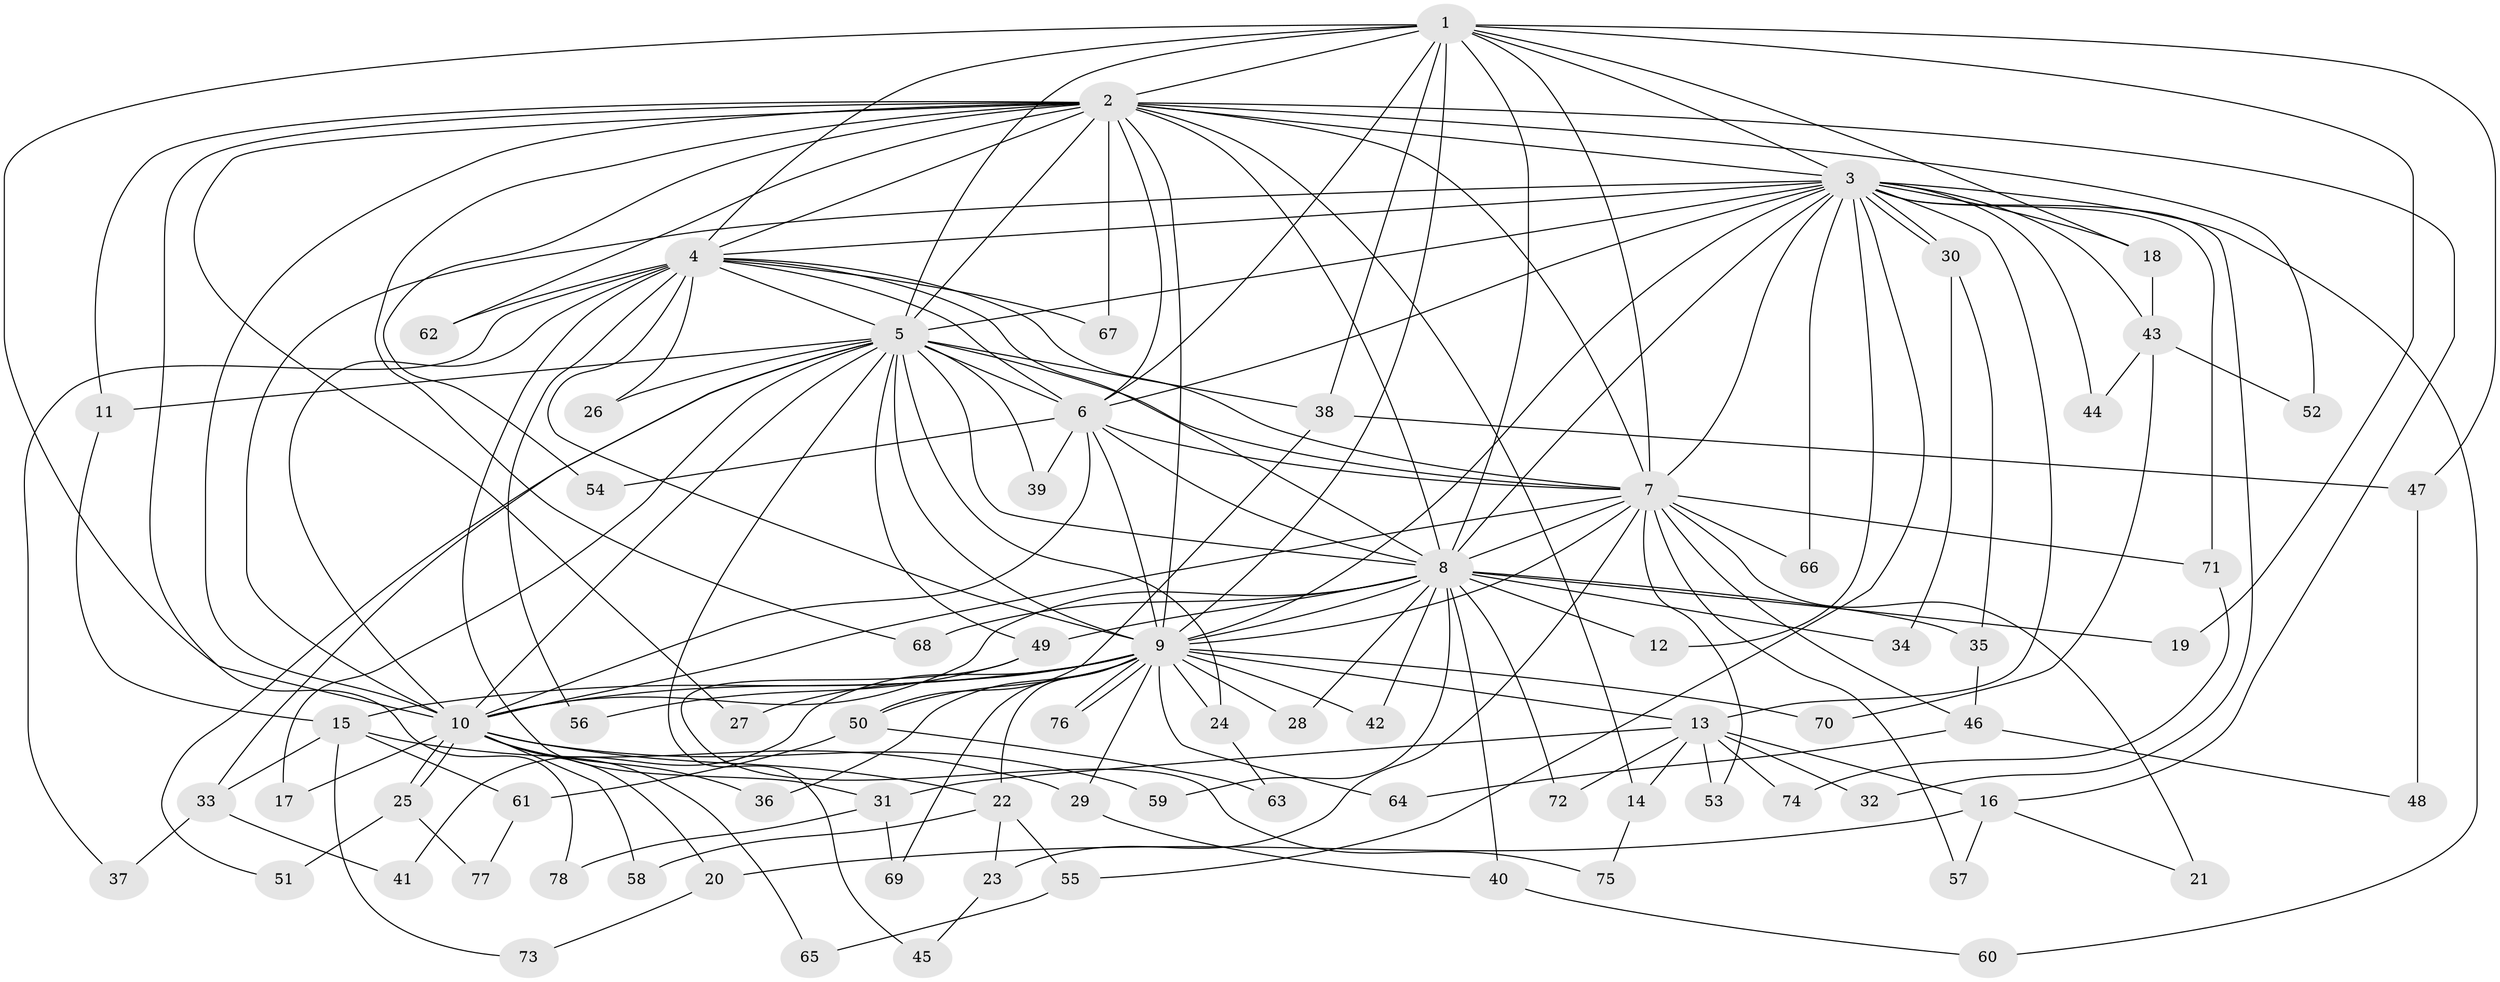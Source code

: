 // Generated by graph-tools (version 1.1) at 2025/25/03/09/25 03:25:41]
// undirected, 78 vertices, 181 edges
graph export_dot {
graph [start="1"]
  node [color=gray90,style=filled];
  1;
  2;
  3;
  4;
  5;
  6;
  7;
  8;
  9;
  10;
  11;
  12;
  13;
  14;
  15;
  16;
  17;
  18;
  19;
  20;
  21;
  22;
  23;
  24;
  25;
  26;
  27;
  28;
  29;
  30;
  31;
  32;
  33;
  34;
  35;
  36;
  37;
  38;
  39;
  40;
  41;
  42;
  43;
  44;
  45;
  46;
  47;
  48;
  49;
  50;
  51;
  52;
  53;
  54;
  55;
  56;
  57;
  58;
  59;
  60;
  61;
  62;
  63;
  64;
  65;
  66;
  67;
  68;
  69;
  70;
  71;
  72;
  73;
  74;
  75;
  76;
  77;
  78;
  1 -- 2;
  1 -- 3;
  1 -- 4;
  1 -- 5;
  1 -- 6;
  1 -- 7;
  1 -- 8;
  1 -- 9;
  1 -- 10;
  1 -- 18;
  1 -- 19;
  1 -- 38;
  1 -- 47;
  2 -- 3;
  2 -- 4;
  2 -- 5;
  2 -- 6;
  2 -- 7;
  2 -- 8;
  2 -- 9;
  2 -- 10;
  2 -- 11;
  2 -- 14;
  2 -- 16;
  2 -- 27;
  2 -- 52;
  2 -- 54;
  2 -- 62;
  2 -- 67;
  2 -- 68;
  2 -- 78;
  3 -- 4;
  3 -- 5;
  3 -- 6;
  3 -- 7;
  3 -- 8;
  3 -- 9;
  3 -- 10;
  3 -- 12;
  3 -- 13;
  3 -- 18;
  3 -- 30;
  3 -- 30;
  3 -- 32;
  3 -- 43;
  3 -- 44;
  3 -- 55;
  3 -- 60;
  3 -- 66;
  3 -- 71;
  4 -- 5;
  4 -- 6;
  4 -- 7;
  4 -- 8;
  4 -- 9;
  4 -- 10;
  4 -- 26;
  4 -- 31;
  4 -- 37;
  4 -- 56;
  4 -- 62;
  4 -- 67;
  5 -- 6;
  5 -- 7;
  5 -- 8;
  5 -- 9;
  5 -- 10;
  5 -- 11;
  5 -- 17;
  5 -- 24;
  5 -- 26;
  5 -- 33;
  5 -- 38;
  5 -- 39;
  5 -- 45;
  5 -- 49;
  5 -- 51;
  6 -- 7;
  6 -- 8;
  6 -- 9;
  6 -- 10;
  6 -- 39;
  6 -- 54;
  7 -- 8;
  7 -- 9;
  7 -- 10;
  7 -- 21;
  7 -- 23;
  7 -- 46;
  7 -- 53;
  7 -- 57;
  7 -- 66;
  7 -- 71;
  8 -- 9;
  8 -- 10;
  8 -- 12;
  8 -- 19;
  8 -- 28;
  8 -- 34;
  8 -- 35;
  8 -- 40;
  8 -- 42;
  8 -- 49;
  8 -- 59;
  8 -- 68;
  8 -- 72;
  9 -- 10;
  9 -- 13;
  9 -- 15;
  9 -- 22;
  9 -- 24;
  9 -- 27;
  9 -- 28;
  9 -- 29;
  9 -- 36;
  9 -- 41;
  9 -- 42;
  9 -- 50;
  9 -- 64;
  9 -- 69;
  9 -- 70;
  9 -- 76;
  9 -- 76;
  10 -- 17;
  10 -- 20;
  10 -- 22;
  10 -- 25;
  10 -- 25;
  10 -- 36;
  10 -- 58;
  10 -- 59;
  10 -- 65;
  11 -- 15;
  13 -- 14;
  13 -- 16;
  13 -- 31;
  13 -- 32;
  13 -- 53;
  13 -- 72;
  13 -- 74;
  14 -- 75;
  15 -- 29;
  15 -- 33;
  15 -- 61;
  15 -- 73;
  16 -- 20;
  16 -- 21;
  16 -- 57;
  18 -- 43;
  20 -- 73;
  22 -- 23;
  22 -- 55;
  22 -- 58;
  23 -- 45;
  24 -- 63;
  25 -- 51;
  25 -- 77;
  29 -- 40;
  30 -- 34;
  30 -- 35;
  31 -- 69;
  31 -- 78;
  33 -- 37;
  33 -- 41;
  35 -- 46;
  38 -- 47;
  38 -- 50;
  40 -- 60;
  43 -- 44;
  43 -- 52;
  43 -- 70;
  46 -- 48;
  46 -- 64;
  47 -- 48;
  49 -- 56;
  49 -- 75;
  50 -- 61;
  50 -- 63;
  55 -- 65;
  61 -- 77;
  71 -- 74;
}
